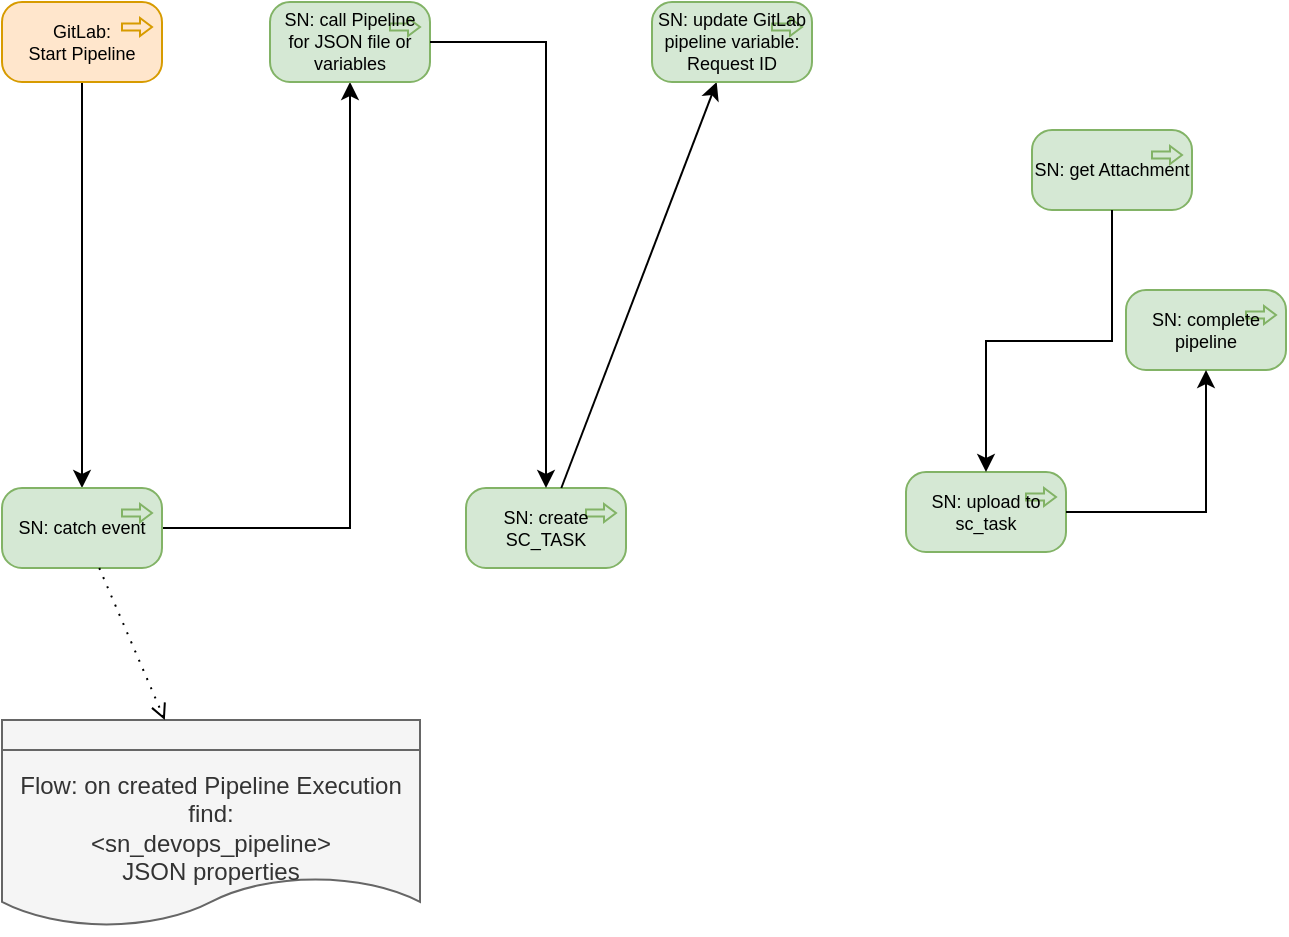<mxfile version="20.8.13" type="github" pages="2">
  <diagram name="Page-1" id="SZxe-0-CcY78cEOd1M_S">
    <mxGraphModel dx="1160" dy="804" grid="0" gridSize="10" guides="1" tooltips="1" connect="1" arrows="1" fold="1" page="1" pageScale="1" pageWidth="1169" pageHeight="827" math="0" shadow="0">
      <root>
        <mxCell id="0" />
        <mxCell id="1" parent="0" />
        <mxCell id="LeXulU7U5m2sNfc2g644-1" value="" style="edgeStyle=orthogonalEdgeStyle;rounded=0;orthogonalLoop=1;jettySize=auto;html=1;fontSize=9;" edge="1" parent="1" source="LeXulU7U5m2sNfc2g644-2" target="LeXulU7U5m2sNfc2g644-4">
          <mxGeometry relative="1" as="geometry" />
        </mxCell>
        <mxCell id="LeXulU7U5m2sNfc2g644-2" value="GitLab:&lt;br&gt;Start Pipeline" style="html=1;outlineConnect=0;whiteSpace=wrap;fillColor=#ffe6cc;shape=mxgraph.archimate3.application;appType=proc;archiType=rounded;fontSize=9;verticalAlign=middle;align=center;strokeColor=#d79b00;" vertex="1" parent="1">
          <mxGeometry x="25" y="139" width="80" height="40" as="geometry" />
        </mxCell>
        <mxCell id="LeXulU7U5m2sNfc2g644-3" value="" style="edgeStyle=orthogonalEdgeStyle;rounded=0;orthogonalLoop=1;jettySize=auto;html=1;fontSize=9;" edge="1" parent="1" source="LeXulU7U5m2sNfc2g644-4" target="LeXulU7U5m2sNfc2g644-5">
          <mxGeometry relative="1" as="geometry" />
        </mxCell>
        <mxCell id="LeXulU7U5m2sNfc2g644-4" value="SN: catch event" style="html=1;outlineConnect=0;whiteSpace=wrap;fillColor=#d5e8d4;shape=mxgraph.archimate3.application;appType=proc;archiType=rounded;fontSize=9;strokeColor=#82b366;" vertex="1" parent="1">
          <mxGeometry x="25" y="382" width="80" height="40" as="geometry" />
        </mxCell>
        <mxCell id="LeXulU7U5m2sNfc2g644-5" value="SN: call Pipeline for JSON file or variables" style="html=1;outlineConnect=0;whiteSpace=wrap;fillColor=#d5e8d4;shape=mxgraph.archimate3.application;appType=proc;archiType=rounded;fontSize=9;strokeColor=#82b366;" vertex="1" parent="1">
          <mxGeometry x="159" y="139" width="80" height="40" as="geometry" />
        </mxCell>
        <mxCell id="LeXulU7U5m2sNfc2g644-6" value="SN: create SC_TASK" style="html=1;outlineConnect=0;whiteSpace=wrap;fillColor=#d5e8d4;shape=mxgraph.archimate3.application;appType=proc;archiType=rounded;fontSize=9;strokeColor=#82b366;" vertex="1" parent="1">
          <mxGeometry x="257" y="382" width="80" height="40" as="geometry" />
        </mxCell>
        <mxCell id="LeXulU7U5m2sNfc2g644-7" value="" style="edgeStyle=orthogonalEdgeStyle;rounded=0;orthogonalLoop=1;jettySize=auto;html=1;fontSize=9;" edge="1" parent="1" source="LeXulU7U5m2sNfc2g644-5" target="LeXulU7U5m2sNfc2g644-6">
          <mxGeometry relative="1" as="geometry">
            <mxPoint x="202" y="441" as="sourcePoint" />
            <mxPoint x="270" y="320" as="targetPoint" />
          </mxGeometry>
        </mxCell>
        <mxCell id="LeXulU7U5m2sNfc2g644-8" value="SN: get Attachment" style="html=1;outlineConnect=0;whiteSpace=wrap;fillColor=#d5e8d4;shape=mxgraph.archimate3.application;appType=proc;archiType=rounded;fontSize=9;strokeColor=#82b366;" vertex="1" parent="1">
          <mxGeometry x="540" y="203" width="80" height="40" as="geometry" />
        </mxCell>
        <mxCell id="LeXulU7U5m2sNfc2g644-9" value="SN: upload to sc_task" style="html=1;outlineConnect=0;whiteSpace=wrap;fillColor=#d5e8d4;shape=mxgraph.archimate3.application;appType=proc;archiType=rounded;fontSize=9;strokeColor=#82b366;" vertex="1" parent="1">
          <mxGeometry x="477" y="374" width="80" height="40" as="geometry" />
        </mxCell>
        <mxCell id="LeXulU7U5m2sNfc2g644-10" value="" style="rounded=0;orthogonalLoop=1;jettySize=auto;html=1;fontSize=9;" edge="1" parent="1" source="LeXulU7U5m2sNfc2g644-6" target="LeXulU7U5m2sNfc2g644-16">
          <mxGeometry relative="1" as="geometry">
            <mxPoint x="310" y="300" as="sourcePoint" />
            <mxPoint x="370" y="421" as="targetPoint" />
          </mxGeometry>
        </mxCell>
        <mxCell id="LeXulU7U5m2sNfc2g644-11" value="" style="edgeStyle=orthogonalEdgeStyle;rounded=0;orthogonalLoop=1;jettySize=auto;html=1;fontSize=9;" edge="1" parent="1" source="LeXulU7U5m2sNfc2g644-8" target="LeXulU7U5m2sNfc2g644-9">
          <mxGeometry relative="1" as="geometry">
            <mxPoint x="427" y="404" as="sourcePoint" />
            <mxPoint x="477" y="273" as="targetPoint" />
          </mxGeometry>
        </mxCell>
        <mxCell id="LeXulU7U5m2sNfc2g644-12" value="SN: complete pipeline" style="html=1;outlineConnect=0;whiteSpace=wrap;fillColor=#d5e8d4;shape=mxgraph.archimate3.application;appType=proc;archiType=rounded;fontSize=9;strokeColor=#82b366;" vertex="1" parent="1">
          <mxGeometry x="587" y="283" width="80" height="40" as="geometry" />
        </mxCell>
        <mxCell id="LeXulU7U5m2sNfc2g644-13" value="" style="edgeStyle=orthogonalEdgeStyle;rounded=0;orthogonalLoop=1;jettySize=auto;html=1;fontSize=9;" edge="1" parent="1" source="LeXulU7U5m2sNfc2g644-9" target="LeXulU7U5m2sNfc2g644-12">
          <mxGeometry relative="1" as="geometry">
            <mxPoint x="467" y="263" as="sourcePoint" />
            <mxPoint x="527" y="384" as="targetPoint" />
          </mxGeometry>
        </mxCell>
        <mxCell id="LeXulU7U5m2sNfc2g644-14" value="&lt;div&gt;&lt;span style=&quot;background-color: initial;&quot;&gt;Flow: on created Pipeline Execution&lt;/span&gt;&lt;/div&gt;&lt;div&gt;&lt;span style=&quot;background-color: initial;&quot;&gt;find:&lt;/span&gt;&lt;/div&gt;&lt;div&gt;&lt;span style=&quot;background-color: initial;&quot;&gt;&amp;lt;sn_devops_pipeline&amp;gt;&lt;/span&gt;&lt;/div&gt;&lt;div&gt;&lt;span style=&quot;background-color: initial;&quot;&gt;JSON properties&lt;/span&gt;&lt;br&gt;&lt;/div&gt;" style="html=1;outlineConnect=0;whiteSpace=wrap;fillColor=#f5f5f5;shape=mxgraph.archimate3.representation;fontSize=12;align=center;strokeColor=#666666;fontColor=#333333;" vertex="1" parent="1">
          <mxGeometry x="25" y="498" width="209" height="107" as="geometry" />
        </mxCell>
        <mxCell id="LeXulU7U5m2sNfc2g644-15" value="" style="html=1;endArrow=open;elbow=vertical;endFill=0;dashed=1;dashPattern=1 4;rounded=0;fillColor=#00b9f2;" edge="1" parent="1" source="LeXulU7U5m2sNfc2g644-4" target="LeXulU7U5m2sNfc2g644-14">
          <mxGeometry width="160" relative="1" as="geometry">
            <mxPoint x="341.75" y="329" as="sourcePoint" />
            <mxPoint x="316.241" y="388" as="targetPoint" />
          </mxGeometry>
        </mxCell>
        <mxCell id="LeXulU7U5m2sNfc2g644-16" value="SN: update GitLab pipeline variable: Request ID" style="html=1;outlineConnect=0;whiteSpace=wrap;fillColor=#d5e8d4;shape=mxgraph.archimate3.application;appType=proc;archiType=rounded;fontSize=9;strokeColor=#82b366;" vertex="1" parent="1">
          <mxGeometry x="350" y="139" width="80" height="40" as="geometry" />
        </mxCell>
      </root>
    </mxGraphModel>
  </diagram>
  <diagram name="Copy of Page-1" id="FQ1Fpo15_WGxXTCTkn8o">
    <mxGraphModel dx="1402" dy="972" grid="0" gridSize="10" guides="1" tooltips="1" connect="1" arrows="1" fold="1" page="1" pageScale="1" pageWidth="1169" pageHeight="827" math="0" shadow="0">
      <root>
        <mxCell id="hhxa8UaKhLrx6anyq_Wn-0" />
        <mxCell id="hhxa8UaKhLrx6anyq_Wn-1" parent="hhxa8UaKhLrx6anyq_Wn-0" />
        <mxCell id="hhxa8UaKhLrx6anyq_Wn-2" value="" style="edgeStyle=orthogonalEdgeStyle;rounded=0;orthogonalLoop=1;jettySize=auto;html=1;fontSize=9;" edge="1" parent="hhxa8UaKhLrx6anyq_Wn-1" source="hhxa8UaKhLrx6anyq_Wn-3" target="hhxa8UaKhLrx6anyq_Wn-5">
          <mxGeometry relative="1" as="geometry" />
        </mxCell>
        <mxCell id="hhxa8UaKhLrx6anyq_Wn-3" value="GitLab:&lt;br&gt;Start Pipeline" style="html=1;outlineConnect=0;whiteSpace=wrap;fillColor=#ffe6cc;shape=mxgraph.archimate3.application;appType=proc;archiType=rounded;fontSize=9;verticalAlign=middle;align=center;strokeColor=#d79b00;" vertex="1" parent="hhxa8UaKhLrx6anyq_Wn-1">
          <mxGeometry x="25" y="139" width="80" height="40" as="geometry" />
        </mxCell>
        <mxCell id="hhxa8UaKhLrx6anyq_Wn-4" value="" style="edgeStyle=orthogonalEdgeStyle;rounded=0;orthogonalLoop=1;jettySize=auto;html=1;fontSize=9;" edge="1" parent="hhxa8UaKhLrx6anyq_Wn-1" source="hhxa8UaKhLrx6anyq_Wn-5" target="hhxa8UaKhLrx6anyq_Wn-6">
          <mxGeometry relative="1" as="geometry" />
        </mxCell>
        <mxCell id="hhxa8UaKhLrx6anyq_Wn-5" value="SN: catch event" style="html=1;outlineConnect=0;whiteSpace=wrap;fillColor=#d5e8d4;shape=mxgraph.archimate3.application;appType=proc;archiType=rounded;fontSize=9;strokeColor=#82b366;" vertex="1" parent="hhxa8UaKhLrx6anyq_Wn-1">
          <mxGeometry x="25" y="382" width="80" height="40" as="geometry" />
        </mxCell>
        <mxCell id="hhxa8UaKhLrx6anyq_Wn-6" value="SN: call Pipeline for JSON file or variables" style="html=1;outlineConnect=0;whiteSpace=wrap;fillColor=#d5e8d4;shape=mxgraph.archimate3.application;appType=proc;archiType=rounded;fontSize=9;strokeColor=#82b366;" vertex="1" parent="hhxa8UaKhLrx6anyq_Wn-1">
          <mxGeometry x="159" y="139" width="80" height="40" as="geometry" />
        </mxCell>
        <mxCell id="hhxa8UaKhLrx6anyq_Wn-7" value="SN: create SC_TASK" style="html=1;outlineConnect=0;whiteSpace=wrap;fillColor=#d5e8d4;shape=mxgraph.archimate3.application;appType=proc;archiType=rounded;fontSize=9;strokeColor=#82b366;" vertex="1" parent="hhxa8UaKhLrx6anyq_Wn-1">
          <mxGeometry x="257" y="382" width="80" height="40" as="geometry" />
        </mxCell>
        <mxCell id="hhxa8UaKhLrx6anyq_Wn-8" value="" style="edgeStyle=orthogonalEdgeStyle;rounded=0;orthogonalLoop=1;jettySize=auto;html=1;fontSize=9;" edge="1" parent="hhxa8UaKhLrx6anyq_Wn-1" source="hhxa8UaKhLrx6anyq_Wn-6" target="hhxa8UaKhLrx6anyq_Wn-7">
          <mxGeometry relative="1" as="geometry">
            <mxPoint x="202" y="441" as="sourcePoint" />
            <mxPoint x="270" y="320" as="targetPoint" />
          </mxGeometry>
        </mxCell>
        <mxCell id="hhxa8UaKhLrx6anyq_Wn-11" value="" style="rounded=0;orthogonalLoop=1;jettySize=auto;html=1;fontSize=9;" edge="1" parent="hhxa8UaKhLrx6anyq_Wn-1" source="hhxa8UaKhLrx6anyq_Wn-7" target="hhxa8UaKhLrx6anyq_Wn-17">
          <mxGeometry relative="1" as="geometry">
            <mxPoint x="310" y="300" as="sourcePoint" />
            <mxPoint x="370" y="421" as="targetPoint" />
          </mxGeometry>
        </mxCell>
        <mxCell id="hhxa8UaKhLrx6anyq_Wn-15" value="&lt;div&gt;&lt;span style=&quot;background-color: initial;&quot;&gt;Flow: on created Pipeline Execution&lt;/span&gt;&lt;/div&gt;&lt;div&gt;&lt;span style=&quot;background-color: initial;&quot;&gt;find:&lt;/span&gt;&lt;/div&gt;&lt;div&gt;&lt;span style=&quot;background-color: initial;&quot;&gt;&amp;lt;sn_devops_pipeline&amp;gt;&lt;/span&gt;&lt;/div&gt;&lt;div&gt;&lt;span style=&quot;background-color: initial;&quot;&gt;JSON properties&lt;/span&gt;&lt;br&gt;&lt;/div&gt;" style="html=1;outlineConnect=0;whiteSpace=wrap;fillColor=#f5f5f5;shape=mxgraph.archimate3.representation;fontSize=12;align=center;strokeColor=#666666;fontColor=#333333;" vertex="1" parent="hhxa8UaKhLrx6anyq_Wn-1">
          <mxGeometry x="25" y="498" width="209" height="107" as="geometry" />
        </mxCell>
        <mxCell id="hhxa8UaKhLrx6anyq_Wn-16" value="" style="html=1;endArrow=open;elbow=vertical;endFill=0;dashed=1;dashPattern=1 4;rounded=0;fillColor=#00b9f2;" edge="1" parent="hhxa8UaKhLrx6anyq_Wn-1" source="hhxa8UaKhLrx6anyq_Wn-5" target="hhxa8UaKhLrx6anyq_Wn-15">
          <mxGeometry width="160" relative="1" as="geometry">
            <mxPoint x="341.75" y="329" as="sourcePoint" />
            <mxPoint x="316.241" y="388" as="targetPoint" />
          </mxGeometry>
        </mxCell>
        <mxCell id="hhxa8UaKhLrx6anyq_Wn-17" value="SN: update GitLab pipeline variable: Request ID" style="html=1;outlineConnect=0;whiteSpace=wrap;fillColor=#d5e8d4;shape=mxgraph.archimate3.application;appType=proc;archiType=rounded;fontSize=9;strokeColor=#82b366;" vertex="1" parent="hhxa8UaKhLrx6anyq_Wn-1">
          <mxGeometry x="350" y="139" width="80" height="40" as="geometry" />
        </mxCell>
        <mxCell id="3Ec1PZtE11QPEmXtsvUf-0" value="GitLab" style="swimlane;" vertex="1" parent="hhxa8UaKhLrx6anyq_Wn-1">
          <mxGeometry x="556" y="70" width="569" height="464" as="geometry" />
        </mxCell>
        <mxCell id="3Ec1PZtE11QPEmXtsvUf-2" value="&lt;div style=&quot;font-size: 9px;&quot;&gt;Start Pipeline&lt;/div&gt;" style="html=1;outlineConnect=0;whiteSpace=wrap;fillColor=#ffe6cc;shape=mxgraph.archimate3.event;direction=west;strokeColor=#d79b00;fontSize=9;" vertex="1" parent="3Ec1PZtE11QPEmXtsvUf-0">
          <mxGeometry x="16" y="44" width="104" height="45" as="geometry" />
        </mxCell>
        <mxCell id="3Ec1PZtE11QPEmXtsvUf-8" value="New" style="html=1;outlineConnect=0;whiteSpace=wrap;fillColor=#ffe6cc;shape=mxgraph.archimate3.application;appType=proc;archiType=rounded;fontSize=9;verticalAlign=middle;align=center;strokeColor=#d79b00;" vertex="1" parent="3Ec1PZtE11QPEmXtsvUf-0">
          <mxGeometry x="16" y="170" width="104" height="56" as="geometry" />
        </mxCell>
        <mxCell id="3Ec1PZtE11QPEmXtsvUf-9" value="Open" style="html=1;outlineConnect=0;whiteSpace=wrap;fillColor=#ffe6cc;shape=mxgraph.archimate3.application;appType=proc;archiType=rounded;fontSize=9;verticalAlign=middle;align=center;strokeColor=#d79b00;" vertex="1" parent="3Ec1PZtE11QPEmXtsvUf-0">
          <mxGeometry x="136" y="170" width="104" height="56" as="geometry" />
        </mxCell>
        <mxCell id="3Ec1PZtE11QPEmXtsvUf-10" value="Working" style="html=1;outlineConnect=0;whiteSpace=wrap;fillColor=#ffe6cc;shape=mxgraph.archimate3.application;appType=proc;archiType=rounded;fontSize=9;verticalAlign=middle;align=center;strokeColor=#d79b00;" vertex="1" parent="3Ec1PZtE11QPEmXtsvUf-0">
          <mxGeometry x="252" y="102" width="104" height="56" as="geometry" />
        </mxCell>
        <mxCell id="3Ec1PZtE11QPEmXtsvUf-11" value="Pending Approval" style="html=1;outlineConnect=0;whiteSpace=wrap;fillColor=#ffe6cc;shape=mxgraph.archimate3.application;appType=proc;archiType=rounded;fontSize=9;verticalAlign=middle;align=center;strokeColor=#d79b00;" vertex="1" parent="3Ec1PZtE11QPEmXtsvUf-0">
          <mxGeometry x="252" y="170" width="104" height="56" as="geometry" />
        </mxCell>
        <mxCell id="3Ec1PZtE11QPEmXtsvUf-12" value="Incomplete" style="html=1;outlineConnect=0;whiteSpace=wrap;fillColor=#ffe6cc;shape=mxgraph.archimate3.application;appType=proc;archiType=rounded;fontSize=9;verticalAlign=middle;align=center;strokeColor=#d79b00;" vertex="1" parent="3Ec1PZtE11QPEmXtsvUf-0">
          <mxGeometry x="252" y="238" width="104" height="56" as="geometry" />
        </mxCell>
        <mxCell id="3Ec1PZtE11QPEmXtsvUf-13" value="Complete" style="html=1;outlineConnect=0;whiteSpace=wrap;fillColor=#ffe6cc;shape=mxgraph.archimate3.application;appType=proc;archiType=rounded;fontSize=9;verticalAlign=middle;align=center;strokeColor=#d79b00;" vertex="1" parent="3Ec1PZtE11QPEmXtsvUf-0">
          <mxGeometry x="252" y="306" width="104" height="56" as="geometry" />
        </mxCell>
        <mxCell id="3Ec1PZtE11QPEmXtsvUf-22" value="Rejected" style="html=1;outlineConnect=0;whiteSpace=wrap;fillColor=#ffe6cc;shape=mxgraph.archimate3.application;appType=proc;archiType=rounded;fontSize=9;verticalAlign=middle;align=center;strokeColor=#d79b00;" vertex="1" parent="3Ec1PZtE11QPEmXtsvUf-0">
          <mxGeometry x="252" y="374" width="104" height="56" as="geometry" />
        </mxCell>
        <mxCell id="3Ec1PZtE11QPEmXtsvUf-23" value="Done" style="html=1;outlineConnect=0;whiteSpace=wrap;fillColor=#ffe6cc;shape=mxgraph.archimate3.application;appType=proc;archiType=rounded;fontSize=9;verticalAlign=middle;align=center;strokeColor=#d79b00;" vertex="1" parent="3Ec1PZtE11QPEmXtsvUf-0">
          <mxGeometry x="368" y="170" width="104" height="56" as="geometry" />
        </mxCell>
      </root>
    </mxGraphModel>
  </diagram>
</mxfile>
